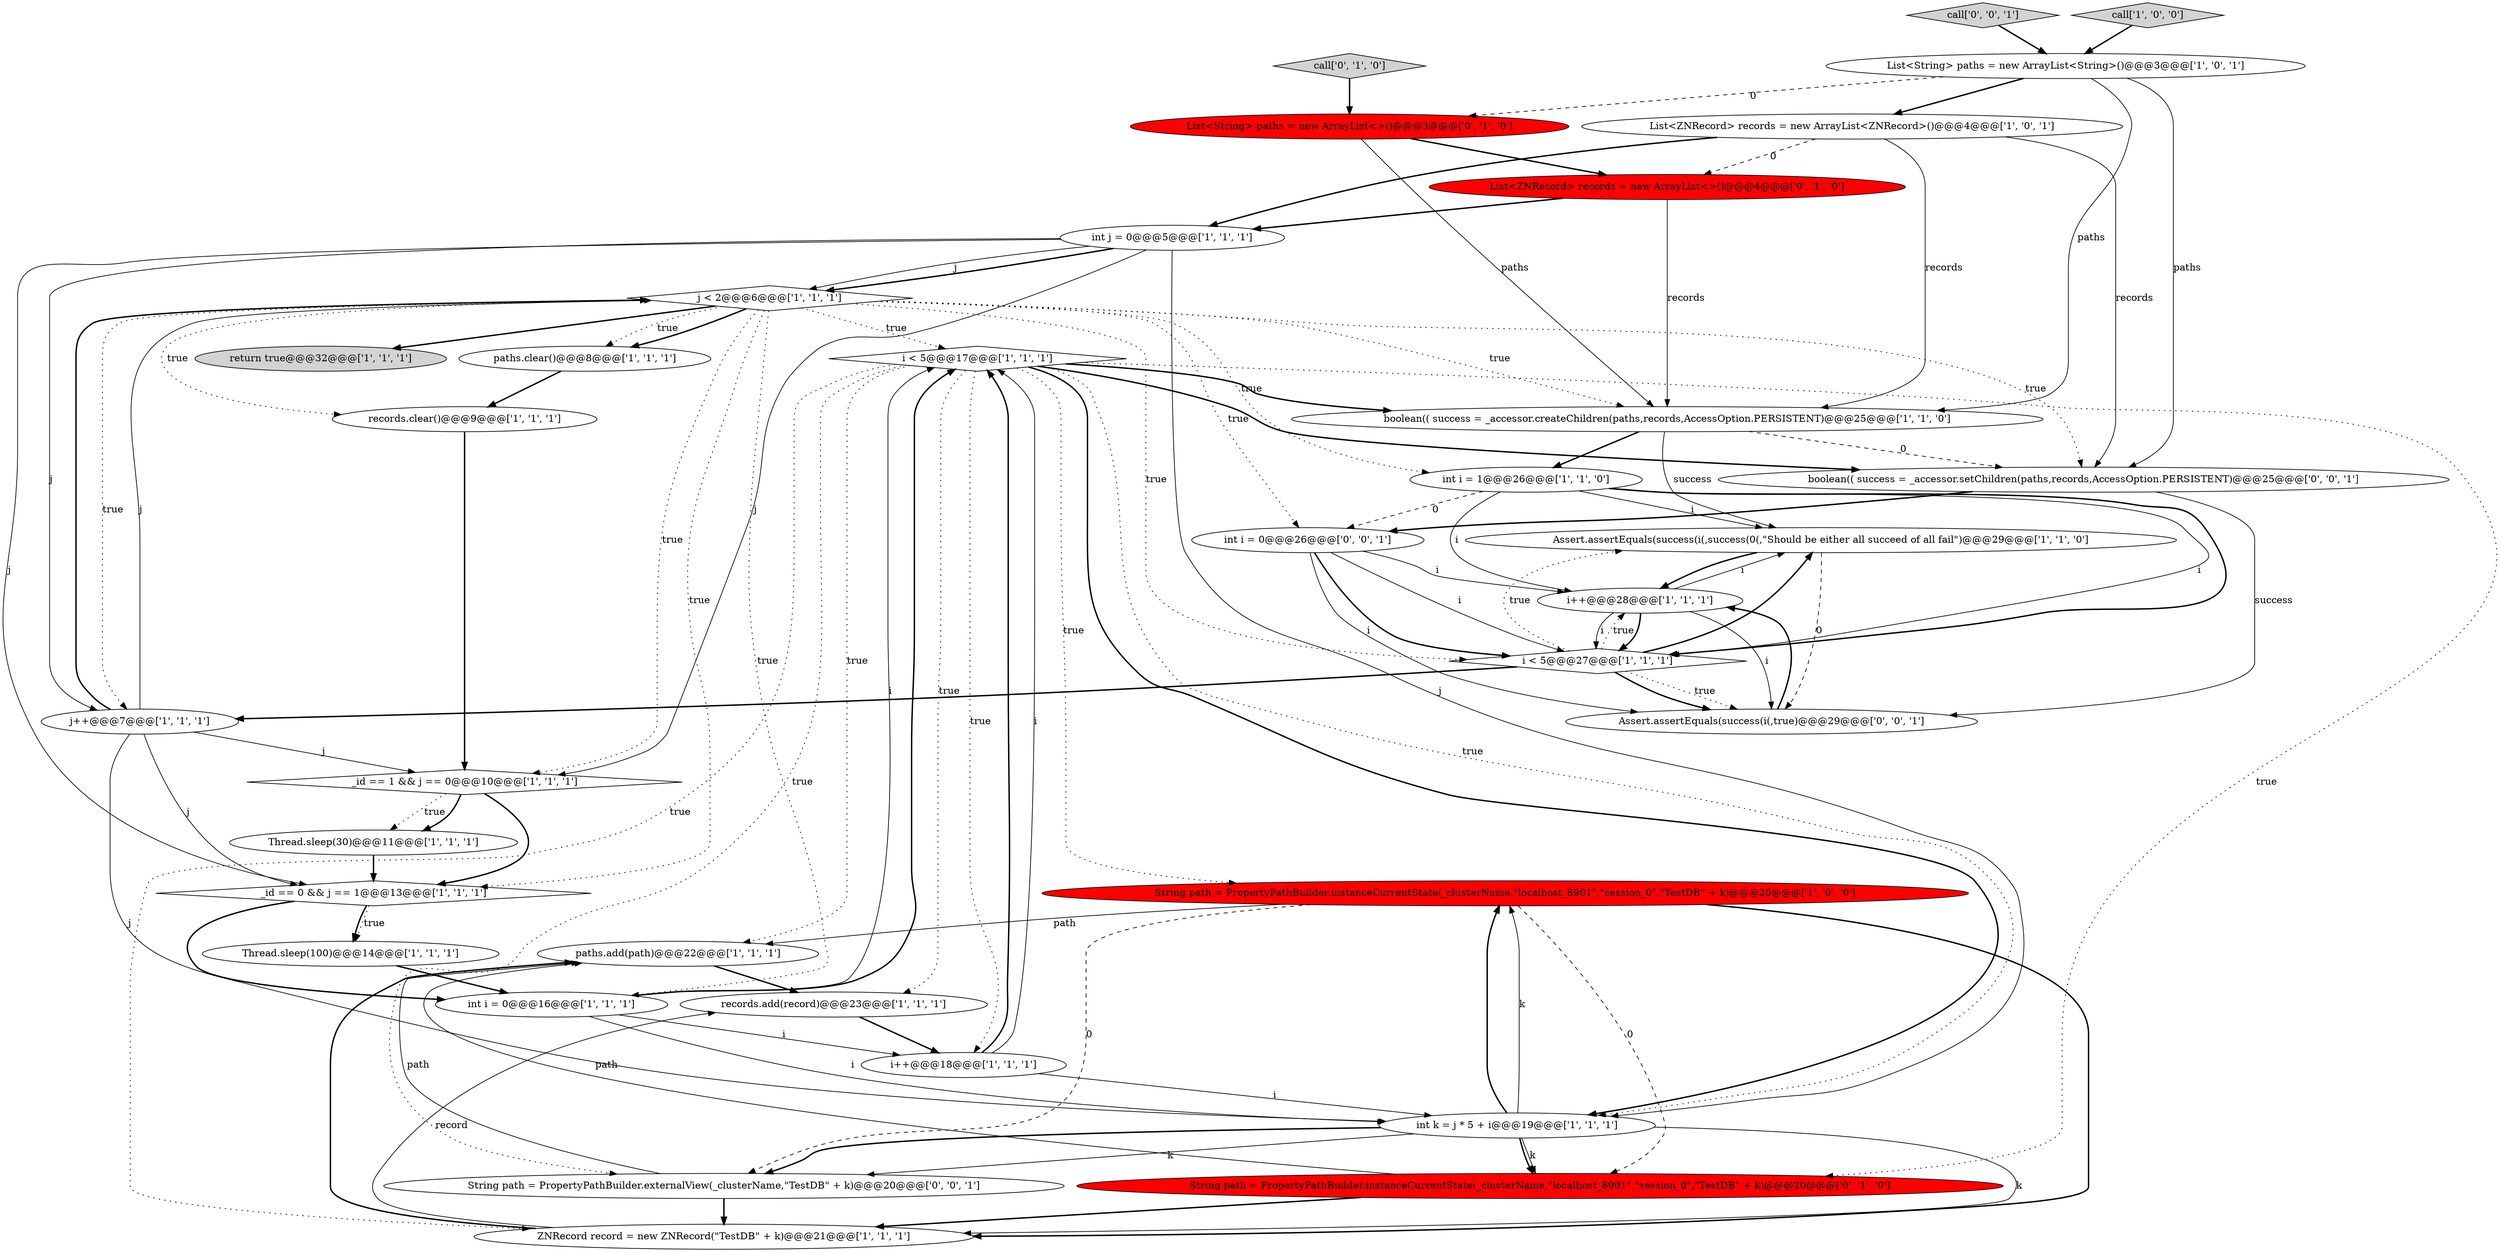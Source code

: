 digraph {
3 [style = filled, label = "j < 2@@@6@@@['1', '1', '1']", fillcolor = white, shape = diamond image = "AAA0AAABBB1BBB"];
10 [style = filled, label = "i < 5@@@17@@@['1', '1', '1']", fillcolor = white, shape = diamond image = "AAA0AAABBB1BBB"];
5 [style = filled, label = "i++@@@28@@@['1', '1', '1']", fillcolor = white, shape = ellipse image = "AAA0AAABBB1BBB"];
27 [style = filled, label = "List<ZNRecord> records = new ArrayList<>()@@@4@@@['0', '1', '0']", fillcolor = red, shape = ellipse image = "AAA1AAABBB2BBB"];
21 [style = filled, label = "Thread.sleep(30)@@@11@@@['1', '1', '1']", fillcolor = white, shape = ellipse image = "AAA0AAABBB1BBB"];
22 [style = filled, label = "String path = PropertyPathBuilder.instanceCurrentState(_clusterName,\"localhost_8901\",\"session_0\",\"TestDB\" + k)@@@20@@@['1', '0', '0']", fillcolor = red, shape = ellipse image = "AAA1AAABBB1BBB"];
12 [style = filled, label = "boolean(( success = _accessor.createChildren(paths,records,AccessOption.PERSISTENT)@@@25@@@['1', '1', '0']", fillcolor = white, shape = ellipse image = "AAA0AAABBB1BBB"];
13 [style = filled, label = "paths.clear()@@@8@@@['1', '1', '1']", fillcolor = white, shape = ellipse image = "AAA0AAABBB1BBB"];
26 [style = filled, label = "List<String> paths = new ArrayList<>()@@@3@@@['0', '1', '0']", fillcolor = red, shape = ellipse image = "AAA1AAABBB2BBB"];
4 [style = filled, label = "i++@@@18@@@['1', '1', '1']", fillcolor = white, shape = ellipse image = "AAA0AAABBB1BBB"];
20 [style = filled, label = "return true@@@32@@@['1', '1', '1']", fillcolor = lightgray, shape = ellipse image = "AAA0AAABBB1BBB"];
23 [style = filled, label = "_id == 1 && j == 0@@@10@@@['1', '1', '1']", fillcolor = white, shape = diamond image = "AAA0AAABBB1BBB"];
18 [style = filled, label = "records.clear()@@@9@@@['1', '1', '1']", fillcolor = white, shape = ellipse image = "AAA0AAABBB1BBB"];
1 [style = filled, label = "Assert.assertEquals(success(i(,success(0(,\"Should be either all succeed of all fail\")@@@29@@@['1', '1', '0']", fillcolor = white, shape = ellipse image = "AAA0AAABBB1BBB"];
16 [style = filled, label = "int i = 0@@@16@@@['1', '1', '1']", fillcolor = white, shape = ellipse image = "AAA0AAABBB1BBB"];
17 [style = filled, label = "List<ZNRecord> records = new ArrayList<ZNRecord>()@@@4@@@['1', '0', '1']", fillcolor = white, shape = ellipse image = "AAA0AAABBB1BBB"];
24 [style = filled, label = "paths.add(path)@@@22@@@['1', '1', '1']", fillcolor = white, shape = ellipse image = "AAA0AAABBB1BBB"];
30 [style = filled, label = "String path = PropertyPathBuilder.externalView(_clusterName,\"TestDB\" + k)@@@20@@@['0', '0', '1']", fillcolor = white, shape = ellipse image = "AAA0AAABBB3BBB"];
11 [style = filled, label = "Thread.sleep(100)@@@14@@@['1', '1', '1']", fillcolor = white, shape = ellipse image = "AAA0AAABBB1BBB"];
34 [style = filled, label = "Assert.assertEquals(success(i(,true)@@@29@@@['0', '0', '1']", fillcolor = white, shape = ellipse image = "AAA0AAABBB3BBB"];
32 [style = filled, label = "int i = 0@@@26@@@['0', '0', '1']", fillcolor = white, shape = ellipse image = "AAA0AAABBB3BBB"];
28 [style = filled, label = "String path = PropertyPathBuilder.instanceCurrentState(_clusterName,\"localhost_8901\",\"session_0\",\"TestDB\" + k)@@@20@@@['0', '1', '0']", fillcolor = red, shape = ellipse image = "AAA1AAABBB2BBB"];
8 [style = filled, label = "List<String> paths = new ArrayList<String>()@@@3@@@['1', '0', '1']", fillcolor = white, shape = ellipse image = "AAA0AAABBB1BBB"];
31 [style = filled, label = "boolean(( success = _accessor.setChildren(paths,records,AccessOption.PERSISTENT)@@@25@@@['0', '0', '1']", fillcolor = white, shape = ellipse image = "AAA0AAABBB3BBB"];
9 [style = filled, label = "ZNRecord record = new ZNRecord(\"TestDB\" + k)@@@21@@@['1', '1', '1']", fillcolor = white, shape = ellipse image = "AAA0AAABBB1BBB"];
15 [style = filled, label = "j++@@@7@@@['1', '1', '1']", fillcolor = white, shape = ellipse image = "AAA0AAABBB1BBB"];
14 [style = filled, label = "int k = j * 5 + i@@@19@@@['1', '1', '1']", fillcolor = white, shape = ellipse image = "AAA0AAABBB1BBB"];
19 [style = filled, label = "_id == 0 && j == 1@@@13@@@['1', '1', '1']", fillcolor = white, shape = diamond image = "AAA0AAABBB1BBB"];
33 [style = filled, label = "call['0', '0', '1']", fillcolor = lightgray, shape = diamond image = "AAA0AAABBB3BBB"];
2 [style = filled, label = "call['1', '0', '0']", fillcolor = lightgray, shape = diamond image = "AAA0AAABBB1BBB"];
25 [style = filled, label = "int i = 1@@@26@@@['1', '1', '0']", fillcolor = white, shape = ellipse image = "AAA0AAABBB1BBB"];
29 [style = filled, label = "call['0', '1', '0']", fillcolor = lightgray, shape = diamond image = "AAA0AAABBB2BBB"];
0 [style = filled, label = "records.add(record)@@@23@@@['1', '1', '1']", fillcolor = white, shape = ellipse image = "AAA0AAABBB1BBB"];
7 [style = filled, label = "int j = 0@@@5@@@['1', '1', '1']", fillcolor = white, shape = ellipse image = "AAA0AAABBB1BBB"];
6 [style = filled, label = "i < 5@@@27@@@['1', '1', '1']", fillcolor = white, shape = diamond image = "AAA0AAABBB1BBB"];
1->5 [style = bold, label=""];
4->14 [style = solid, label="i"];
6->1 [style = dotted, label="true"];
12->31 [style = dashed, label="0"];
25->6 [style = solid, label="i"];
28->9 [style = bold, label=""];
19->11 [style = bold, label=""];
14->28 [style = bold, label=""];
3->6 [style = dotted, label="true"];
25->6 [style = bold, label=""];
10->30 [style = dotted, label="true"];
3->25 [style = dotted, label="true"];
32->6 [style = bold, label=""];
16->10 [style = solid, label="i"];
7->23 [style = solid, label="j"];
7->15 [style = solid, label="j"];
10->12 [style = bold, label=""];
19->11 [style = dotted, label="true"];
32->5 [style = solid, label="i"];
27->7 [style = bold, label=""];
16->4 [style = solid, label="i"];
10->4 [style = dotted, label="true"];
9->24 [style = bold, label=""];
9->0 [style = solid, label="record"];
8->12 [style = solid, label="paths"];
17->27 [style = dashed, label="0"];
11->16 [style = bold, label=""];
10->31 [style = bold, label=""];
14->30 [style = bold, label=""];
21->19 [style = bold, label=""];
10->14 [style = bold, label=""];
25->1 [style = solid, label="i"];
24->0 [style = bold, label=""];
25->5 [style = solid, label="i"];
1->34 [style = dashed, label="0"];
22->9 [style = bold, label=""];
14->22 [style = bold, label=""];
23->21 [style = dotted, label="true"];
26->12 [style = solid, label="paths"];
7->19 [style = solid, label="j"];
29->26 [style = bold, label=""];
8->17 [style = bold, label=""];
26->27 [style = bold, label=""];
30->24 [style = solid, label="path"];
6->5 [style = dotted, label="true"];
7->14 [style = solid, label="j"];
5->6 [style = bold, label=""];
22->28 [style = dashed, label="0"];
10->24 [style = dotted, label="true"];
3->18 [style = dotted, label="true"];
10->0 [style = dotted, label="true"];
15->23 [style = solid, label="j"];
28->24 [style = solid, label="path"];
33->8 [style = bold, label=""];
13->18 [style = bold, label=""];
3->23 [style = dotted, label="true"];
4->10 [style = bold, label=""];
18->23 [style = bold, label=""];
6->34 [style = bold, label=""];
10->28 [style = dotted, label="true"];
31->32 [style = bold, label=""];
3->10 [style = dotted, label="true"];
15->14 [style = solid, label="j"];
30->9 [style = bold, label=""];
15->3 [style = bold, label=""];
10->9 [style = dotted, label="true"];
6->15 [style = bold, label=""];
12->1 [style = solid, label="success"];
19->16 [style = bold, label=""];
6->1 [style = bold, label=""];
14->28 [style = solid, label="k"];
14->9 [style = solid, label="k"];
22->30 [style = dashed, label="0"];
23->19 [style = bold, label=""];
3->15 [style = dotted, label="true"];
7->3 [style = solid, label="j"];
8->31 [style = solid, label="paths"];
22->24 [style = solid, label="path"];
32->34 [style = solid, label="i"];
3->13 [style = dotted, label="true"];
8->26 [style = dashed, label="0"];
25->32 [style = dashed, label="0"];
14->22 [style = solid, label="k"];
3->32 [style = dotted, label="true"];
27->12 [style = solid, label="records"];
16->10 [style = bold, label=""];
34->5 [style = bold, label=""];
17->31 [style = solid, label="records"];
5->1 [style = solid, label="i"];
5->34 [style = solid, label="i"];
7->3 [style = bold, label=""];
31->34 [style = solid, label="success"];
32->6 [style = solid, label="i"];
10->14 [style = dotted, label="true"];
17->7 [style = bold, label=""];
3->20 [style = bold, label=""];
16->14 [style = solid, label="i"];
3->19 [style = dotted, label="true"];
23->21 [style = bold, label=""];
0->4 [style = bold, label=""];
12->25 [style = bold, label=""];
3->12 [style = dotted, label="true"];
14->30 [style = solid, label="k"];
15->19 [style = solid, label="j"];
17->12 [style = solid, label="records"];
4->10 [style = solid, label="i"];
3->13 [style = bold, label=""];
10->22 [style = dotted, label="true"];
3->31 [style = dotted, label="true"];
6->34 [style = dotted, label="true"];
5->6 [style = solid, label="i"];
3->16 [style = dotted, label="true"];
2->8 [style = bold, label=""];
15->3 [style = solid, label="j"];
}
